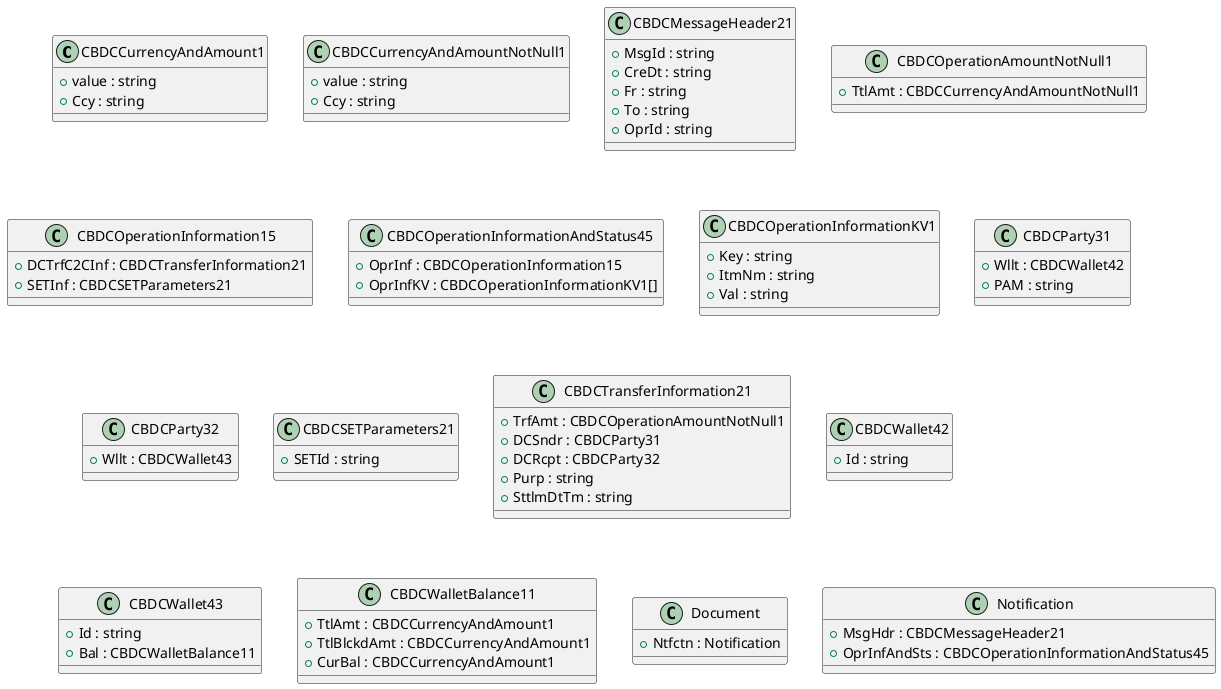 @startuml

class CBDCCurrencyAndAmount1 {
    +value : string
    +Ccy : string
}
class CBDCCurrencyAndAmountNotNull1 {
    +value : string
    +Ccy : string
}
class CBDCMessageHeader21 {
    +MsgId : string
    +CreDt : string
    +Fr : string
    +To : string
    +OprId : string
}
class CBDCOperationAmountNotNull1 {
    +TtlAmt : CBDCCurrencyAndAmountNotNull1
}
class CBDCOperationInformation15 {
    +DCTrfC2CInf : CBDCTransferInformation21
    +SETInf : CBDCSETParameters21
}
class CBDCOperationInformationAndStatus45 {
    +OprInf : CBDCOperationInformation15
    +OprInfKV : CBDCOperationInformationKV1[]
}
class CBDCOperationInformationKV1 {
    +Key : string
    +ItmNm : string
    +Val : string
}
class CBDCParty31 {
    +Wllt : CBDCWallet42
    +PAM : string
}
class CBDCParty32 {
    +Wllt : CBDCWallet43
}
class CBDCSETParameters21 {
    +SETId : string
}
class CBDCTransferInformation21 {
    +TrfAmt : CBDCOperationAmountNotNull1
    +DCSndr : CBDCParty31
    +DCRcpt : CBDCParty32
    +Purp : string
    +SttlmDtTm : string
}
class CBDCWallet42 {
    +Id : string
}
class CBDCWallet43 {
    +Id : string
    +Bal : CBDCWalletBalance11
}
class CBDCWalletBalance11 {
    +TtlAmt : CBDCCurrencyAndAmount1
    +TtlBlckdAmt : CBDCCurrencyAndAmount1
    +CurBal : CBDCCurrencyAndAmount1
}
class Document {
    +Ntfctn : Notification
}
class Notification {
    +MsgHdr : CBDCMessageHeader21
    +OprInfAndSts : CBDCOperationInformationAndStatus45
}

@enduml
